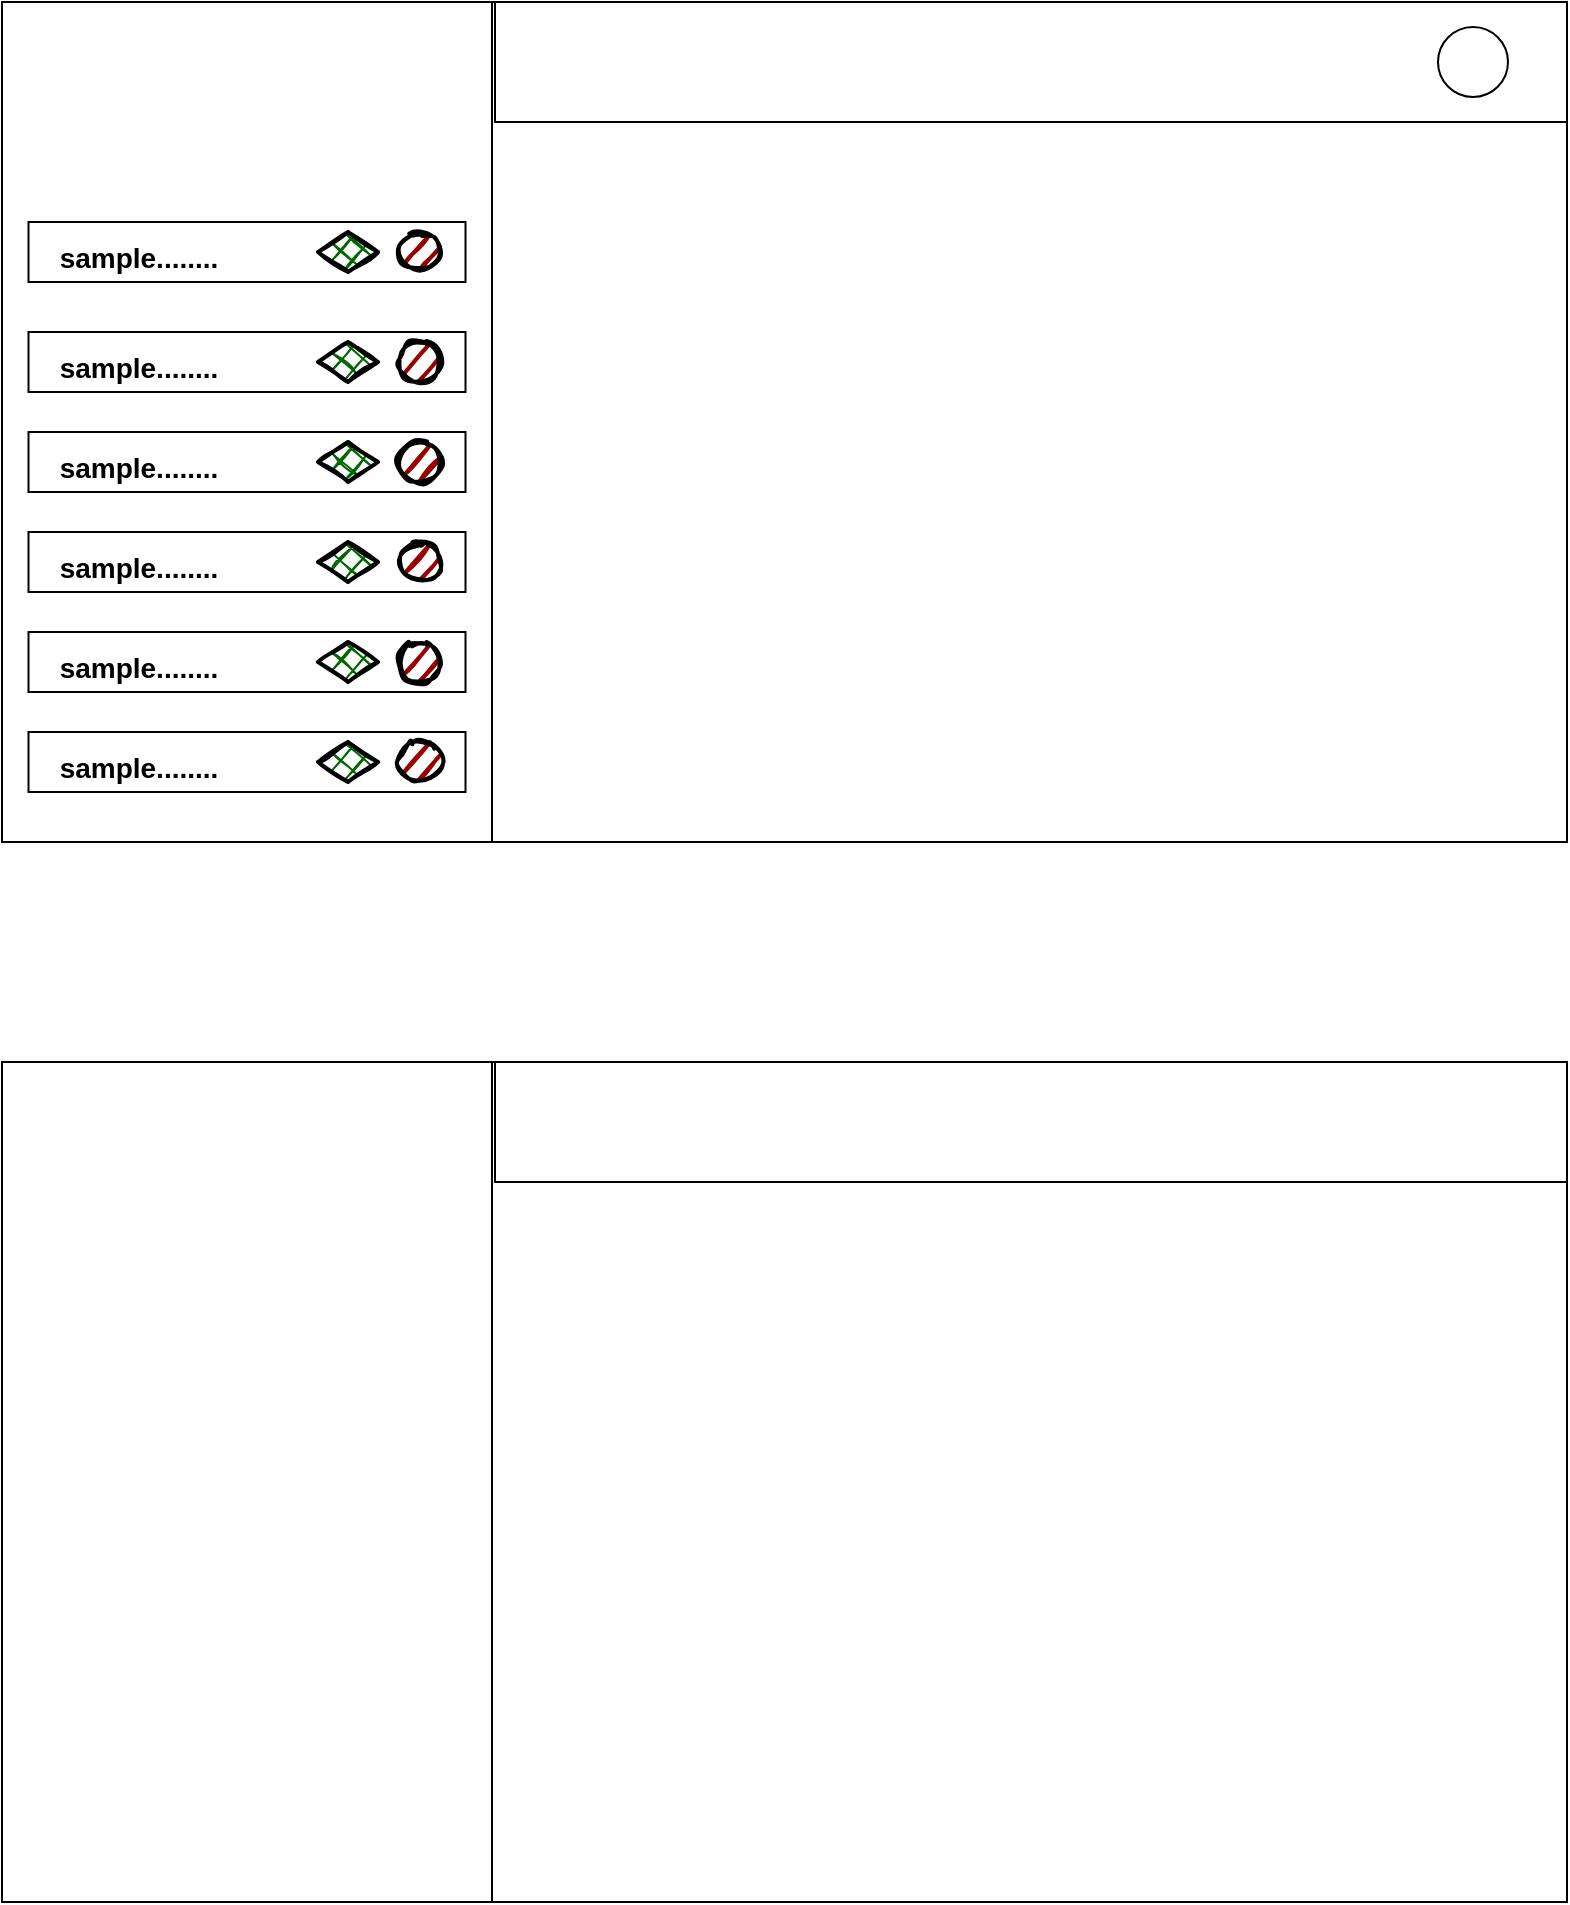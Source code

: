 <mxfile version="24.7.6">
  <diagram name="Page-1" id="BR9VYoIZgUl5s9Ba_shH">
    <mxGraphModel dx="1120" dy="489" grid="1" gridSize="10" guides="1" tooltips="1" connect="1" arrows="1" fold="1" page="1" pageScale="1" pageWidth="827" pageHeight="1169" math="0" shadow="0">
      <root>
        <mxCell id="0" />
        <mxCell id="1" parent="0" />
        <mxCell id="lAtx7cbA0oKDQ4QJ7j54-14" value="" style="group" vertex="1" connectable="0" parent="1">
          <mxGeometry x="22.0" y="20" width="782.5" height="420" as="geometry" />
        </mxCell>
        <mxCell id="lAtx7cbA0oKDQ4QJ7j54-2" value="" style="rounded=0;whiteSpace=wrap;html=1;" vertex="1" parent="lAtx7cbA0oKDQ4QJ7j54-14">
          <mxGeometry x="2.5" width="780" height="420" as="geometry" />
        </mxCell>
        <mxCell id="lAtx7cbA0oKDQ4QJ7j54-3" value="" style="rounded=0;whiteSpace=wrap;html=1;rotation=90;" vertex="1" parent="lAtx7cbA0oKDQ4QJ7j54-14">
          <mxGeometry x="-87.5" y="87.5" width="420" height="245" as="geometry" />
        </mxCell>
        <mxCell id="lAtx7cbA0oKDQ4QJ7j54-4" value="" style="rounded=0;whiteSpace=wrap;html=1;" vertex="1" parent="lAtx7cbA0oKDQ4QJ7j54-14">
          <mxGeometry x="246.5" width="536" height="60" as="geometry" />
        </mxCell>
        <mxCell id="lAtx7cbA0oKDQ4QJ7j54-19" value="" style="ellipse;whiteSpace=wrap;html=1;aspect=fixed;" vertex="1" parent="lAtx7cbA0oKDQ4QJ7j54-14">
          <mxGeometry x="718" y="12.5" width="35" height="35" as="geometry" />
        </mxCell>
        <mxCell id="lAtx7cbA0oKDQ4QJ7j54-35" value="" style="group" vertex="1" connectable="0" parent="lAtx7cbA0oKDQ4QJ7j54-14">
          <mxGeometry x="13.25" y="105" width="218.5" height="40" as="geometry" />
        </mxCell>
        <mxCell id="lAtx7cbA0oKDQ4QJ7j54-20" value="" style="rounded=0;whiteSpace=wrap;html=1;" vertex="1" parent="lAtx7cbA0oKDQ4QJ7j54-35">
          <mxGeometry y="5" width="218.5" height="30" as="geometry" />
        </mxCell>
        <mxCell id="lAtx7cbA0oKDQ4QJ7j54-27" value="" style="ellipse;whiteSpace=wrap;html=1;strokeWidth=2;fillWeight=2;hachureGap=8;fillColor=#990000;fillStyle=dots;sketch=1;" vertex="1" parent="lAtx7cbA0oKDQ4QJ7j54-35">
          <mxGeometry x="184.75" y="10" width="22" height="20" as="geometry" />
        </mxCell>
        <mxCell id="lAtx7cbA0oKDQ4QJ7j54-28" value="" style="rhombus;whiteSpace=wrap;html=1;strokeWidth=2;fillWeight=-1;hachureGap=8;fillStyle=cross-hatch;fillColor=#006600;sketch=1;" vertex="1" parent="lAtx7cbA0oKDQ4QJ7j54-35">
          <mxGeometry x="144.75" y="10" width="30" height="20" as="geometry" />
        </mxCell>
        <mxCell id="lAtx7cbA0oKDQ4QJ7j54-29" value="&lt;font style=&quot;font-size: 14px;&quot;&gt;sample........&lt;/font&gt;" style="text;strokeColor=none;fillColor=none;html=1;fontSize=24;fontStyle=1;verticalAlign=middle;align=center;" vertex="1" parent="lAtx7cbA0oKDQ4QJ7j54-35">
          <mxGeometry x="4.75" width="100" height="40" as="geometry" />
        </mxCell>
        <mxCell id="lAtx7cbA0oKDQ4QJ7j54-51" value="" style="group" vertex="1" connectable="0" parent="lAtx7cbA0oKDQ4QJ7j54-14">
          <mxGeometry x="13.25" y="360" width="218.5" height="40" as="geometry" />
        </mxCell>
        <mxCell id="lAtx7cbA0oKDQ4QJ7j54-52" value="" style="rounded=0;whiteSpace=wrap;html=1;" vertex="1" parent="lAtx7cbA0oKDQ4QJ7j54-51">
          <mxGeometry y="5" width="218.5" height="30" as="geometry" />
        </mxCell>
        <mxCell id="lAtx7cbA0oKDQ4QJ7j54-53" value="" style="ellipse;whiteSpace=wrap;html=1;strokeWidth=2;fillWeight=2;hachureGap=8;fillColor=#990000;fillStyle=dots;sketch=1;" vertex="1" parent="lAtx7cbA0oKDQ4QJ7j54-51">
          <mxGeometry x="184.75" y="10" width="22" height="20" as="geometry" />
        </mxCell>
        <mxCell id="lAtx7cbA0oKDQ4QJ7j54-54" value="" style="rhombus;whiteSpace=wrap;html=1;strokeWidth=2;fillWeight=-1;hachureGap=8;fillStyle=cross-hatch;fillColor=#006600;sketch=1;" vertex="1" parent="lAtx7cbA0oKDQ4QJ7j54-51">
          <mxGeometry x="144.75" y="10" width="30" height="20" as="geometry" />
        </mxCell>
        <mxCell id="lAtx7cbA0oKDQ4QJ7j54-55" value="&lt;font style=&quot;font-size: 14px;&quot;&gt;sample........&lt;/font&gt;" style="text;strokeColor=none;fillColor=none;html=1;fontSize=24;fontStyle=1;verticalAlign=middle;align=center;" vertex="1" parent="lAtx7cbA0oKDQ4QJ7j54-51">
          <mxGeometry x="4.75" width="100" height="40" as="geometry" />
        </mxCell>
        <mxCell id="lAtx7cbA0oKDQ4QJ7j54-46" value="" style="group" vertex="1" connectable="0" parent="lAtx7cbA0oKDQ4QJ7j54-14">
          <mxGeometry x="13.25" y="310" width="218.5" height="40" as="geometry" />
        </mxCell>
        <mxCell id="lAtx7cbA0oKDQ4QJ7j54-47" value="" style="rounded=0;whiteSpace=wrap;html=1;" vertex="1" parent="lAtx7cbA0oKDQ4QJ7j54-46">
          <mxGeometry y="5" width="218.5" height="30" as="geometry" />
        </mxCell>
        <mxCell id="lAtx7cbA0oKDQ4QJ7j54-48" value="" style="ellipse;whiteSpace=wrap;html=1;strokeWidth=2;fillWeight=2;hachureGap=8;fillColor=#990000;fillStyle=dots;sketch=1;" vertex="1" parent="lAtx7cbA0oKDQ4QJ7j54-46">
          <mxGeometry x="184.75" y="10" width="22" height="20" as="geometry" />
        </mxCell>
        <mxCell id="lAtx7cbA0oKDQ4QJ7j54-49" value="" style="rhombus;whiteSpace=wrap;html=1;strokeWidth=2;fillWeight=-1;hachureGap=8;fillStyle=cross-hatch;fillColor=#006600;sketch=1;" vertex="1" parent="lAtx7cbA0oKDQ4QJ7j54-46">
          <mxGeometry x="144.75" y="10" width="30" height="20" as="geometry" />
        </mxCell>
        <mxCell id="lAtx7cbA0oKDQ4QJ7j54-50" value="&lt;font style=&quot;font-size: 14px;&quot;&gt;sample........&lt;/font&gt;" style="text;strokeColor=none;fillColor=none;html=1;fontSize=24;fontStyle=1;verticalAlign=middle;align=center;" vertex="1" parent="lAtx7cbA0oKDQ4QJ7j54-46">
          <mxGeometry x="4.75" width="100" height="40" as="geometry" />
        </mxCell>
        <mxCell id="lAtx7cbA0oKDQ4QJ7j54-41" value="" style="group" vertex="1" connectable="0" parent="lAtx7cbA0oKDQ4QJ7j54-14">
          <mxGeometry x="13.25" y="210" width="218.5" height="40" as="geometry" />
        </mxCell>
        <mxCell id="lAtx7cbA0oKDQ4QJ7j54-42" value="" style="rounded=0;whiteSpace=wrap;html=1;" vertex="1" parent="lAtx7cbA0oKDQ4QJ7j54-41">
          <mxGeometry y="5" width="218.5" height="30" as="geometry" />
        </mxCell>
        <mxCell id="lAtx7cbA0oKDQ4QJ7j54-43" value="" style="ellipse;whiteSpace=wrap;html=1;strokeWidth=2;fillWeight=2;hachureGap=8;fillColor=#990000;fillStyle=dots;sketch=1;" vertex="1" parent="lAtx7cbA0oKDQ4QJ7j54-41">
          <mxGeometry x="184.75" y="10" width="22" height="20" as="geometry" />
        </mxCell>
        <mxCell id="lAtx7cbA0oKDQ4QJ7j54-44" value="" style="rhombus;whiteSpace=wrap;html=1;strokeWidth=2;fillWeight=-1;hachureGap=8;fillStyle=cross-hatch;fillColor=#006600;sketch=1;" vertex="1" parent="lAtx7cbA0oKDQ4QJ7j54-41">
          <mxGeometry x="144.75" y="10" width="30" height="20" as="geometry" />
        </mxCell>
        <mxCell id="lAtx7cbA0oKDQ4QJ7j54-45" value="&lt;font style=&quot;font-size: 14px;&quot;&gt;sample........&lt;/font&gt;" style="text;strokeColor=none;fillColor=none;html=1;fontSize=24;fontStyle=1;verticalAlign=middle;align=center;" vertex="1" parent="lAtx7cbA0oKDQ4QJ7j54-41">
          <mxGeometry x="4.75" width="100" height="40" as="geometry" />
        </mxCell>
        <mxCell id="lAtx7cbA0oKDQ4QJ7j54-36" value="" style="group" vertex="1" connectable="0" parent="lAtx7cbA0oKDQ4QJ7j54-14">
          <mxGeometry x="13.25" y="160" width="218.5" height="40" as="geometry" />
        </mxCell>
        <mxCell id="lAtx7cbA0oKDQ4QJ7j54-37" value="" style="rounded=0;whiteSpace=wrap;html=1;" vertex="1" parent="lAtx7cbA0oKDQ4QJ7j54-36">
          <mxGeometry y="5" width="218.5" height="30" as="geometry" />
        </mxCell>
        <mxCell id="lAtx7cbA0oKDQ4QJ7j54-38" value="" style="ellipse;whiteSpace=wrap;html=1;strokeWidth=2;fillWeight=2;hachureGap=8;fillColor=#990000;fillStyle=dots;sketch=1;" vertex="1" parent="lAtx7cbA0oKDQ4QJ7j54-36">
          <mxGeometry x="184.75" y="10" width="22" height="20" as="geometry" />
        </mxCell>
        <mxCell id="lAtx7cbA0oKDQ4QJ7j54-39" value="" style="rhombus;whiteSpace=wrap;html=1;strokeWidth=2;fillWeight=-1;hachureGap=8;fillStyle=cross-hatch;fillColor=#006600;sketch=1;" vertex="1" parent="lAtx7cbA0oKDQ4QJ7j54-36">
          <mxGeometry x="144.75" y="10" width="30" height="20" as="geometry" />
        </mxCell>
        <mxCell id="lAtx7cbA0oKDQ4QJ7j54-40" value="&lt;font style=&quot;font-size: 14px;&quot;&gt;sample........&lt;/font&gt;" style="text;strokeColor=none;fillColor=none;html=1;fontSize=24;fontStyle=1;verticalAlign=middle;align=center;" vertex="1" parent="lAtx7cbA0oKDQ4QJ7j54-36">
          <mxGeometry x="4.75" width="100" height="40" as="geometry" />
        </mxCell>
        <mxCell id="lAtx7cbA0oKDQ4QJ7j54-60" value="" style="group" vertex="1" connectable="0" parent="lAtx7cbA0oKDQ4QJ7j54-14">
          <mxGeometry x="13.25" y="260" width="218.5" height="40" as="geometry" />
        </mxCell>
        <mxCell id="lAtx7cbA0oKDQ4QJ7j54-61" value="" style="rounded=0;whiteSpace=wrap;html=1;" vertex="1" parent="lAtx7cbA0oKDQ4QJ7j54-60">
          <mxGeometry y="5" width="218.5" height="30" as="geometry" />
        </mxCell>
        <mxCell id="lAtx7cbA0oKDQ4QJ7j54-62" value="" style="ellipse;whiteSpace=wrap;html=1;strokeWidth=2;fillWeight=2;hachureGap=8;fillColor=#990000;fillStyle=dots;sketch=1;" vertex="1" parent="lAtx7cbA0oKDQ4QJ7j54-60">
          <mxGeometry x="184.75" y="10" width="22" height="20" as="geometry" />
        </mxCell>
        <mxCell id="lAtx7cbA0oKDQ4QJ7j54-63" value="" style="rhombus;whiteSpace=wrap;html=1;strokeWidth=2;fillWeight=-1;hachureGap=8;fillStyle=cross-hatch;fillColor=#006600;sketch=1;" vertex="1" parent="lAtx7cbA0oKDQ4QJ7j54-60">
          <mxGeometry x="144.75" y="10" width="30" height="20" as="geometry" />
        </mxCell>
        <mxCell id="lAtx7cbA0oKDQ4QJ7j54-64" value="&lt;font style=&quot;font-size: 14px;&quot;&gt;sample........&lt;/font&gt;" style="text;strokeColor=none;fillColor=none;html=1;fontSize=24;fontStyle=1;verticalAlign=middle;align=center;" vertex="1" parent="lAtx7cbA0oKDQ4QJ7j54-60">
          <mxGeometry x="4.75" width="100" height="40" as="geometry" />
        </mxCell>
        <mxCell id="lAtx7cbA0oKDQ4QJ7j54-15" value="" style="group" vertex="1" connectable="0" parent="1">
          <mxGeometry x="22.0" y="550" width="782.5" height="420" as="geometry" />
        </mxCell>
        <mxCell id="lAtx7cbA0oKDQ4QJ7j54-16" value="" style="rounded=0;whiteSpace=wrap;html=1;" vertex="1" parent="lAtx7cbA0oKDQ4QJ7j54-15">
          <mxGeometry x="2.5" width="780" height="420" as="geometry" />
        </mxCell>
        <mxCell id="lAtx7cbA0oKDQ4QJ7j54-17" value="" style="rounded=0;whiteSpace=wrap;html=1;rotation=90;" vertex="1" parent="lAtx7cbA0oKDQ4QJ7j54-15">
          <mxGeometry x="-87.5" y="87.5" width="420" height="245" as="geometry" />
        </mxCell>
        <mxCell id="lAtx7cbA0oKDQ4QJ7j54-18" value="" style="rounded=0;whiteSpace=wrap;html=1;" vertex="1" parent="lAtx7cbA0oKDQ4QJ7j54-15">
          <mxGeometry x="246.5" width="536" height="60" as="geometry" />
        </mxCell>
      </root>
    </mxGraphModel>
  </diagram>
</mxfile>
